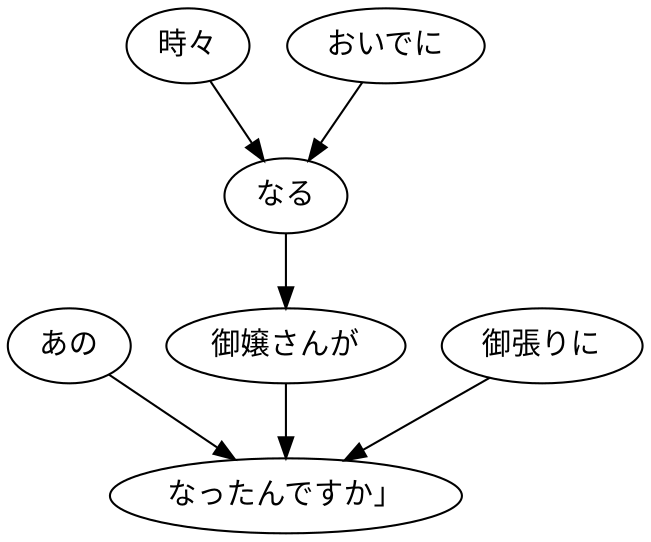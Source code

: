 digraph graph7482 {
	node0 [label="あの"];
	node1 [label="時々"];
	node2 [label="おいでに"];
	node3 [label="なる"];
	node4 [label="御嬢さんが"];
	node5 [label="御張りに"];
	node6 [label="なったんですか」"];
	node0 -> node6;
	node1 -> node3;
	node2 -> node3;
	node3 -> node4;
	node4 -> node6;
	node5 -> node6;
}
